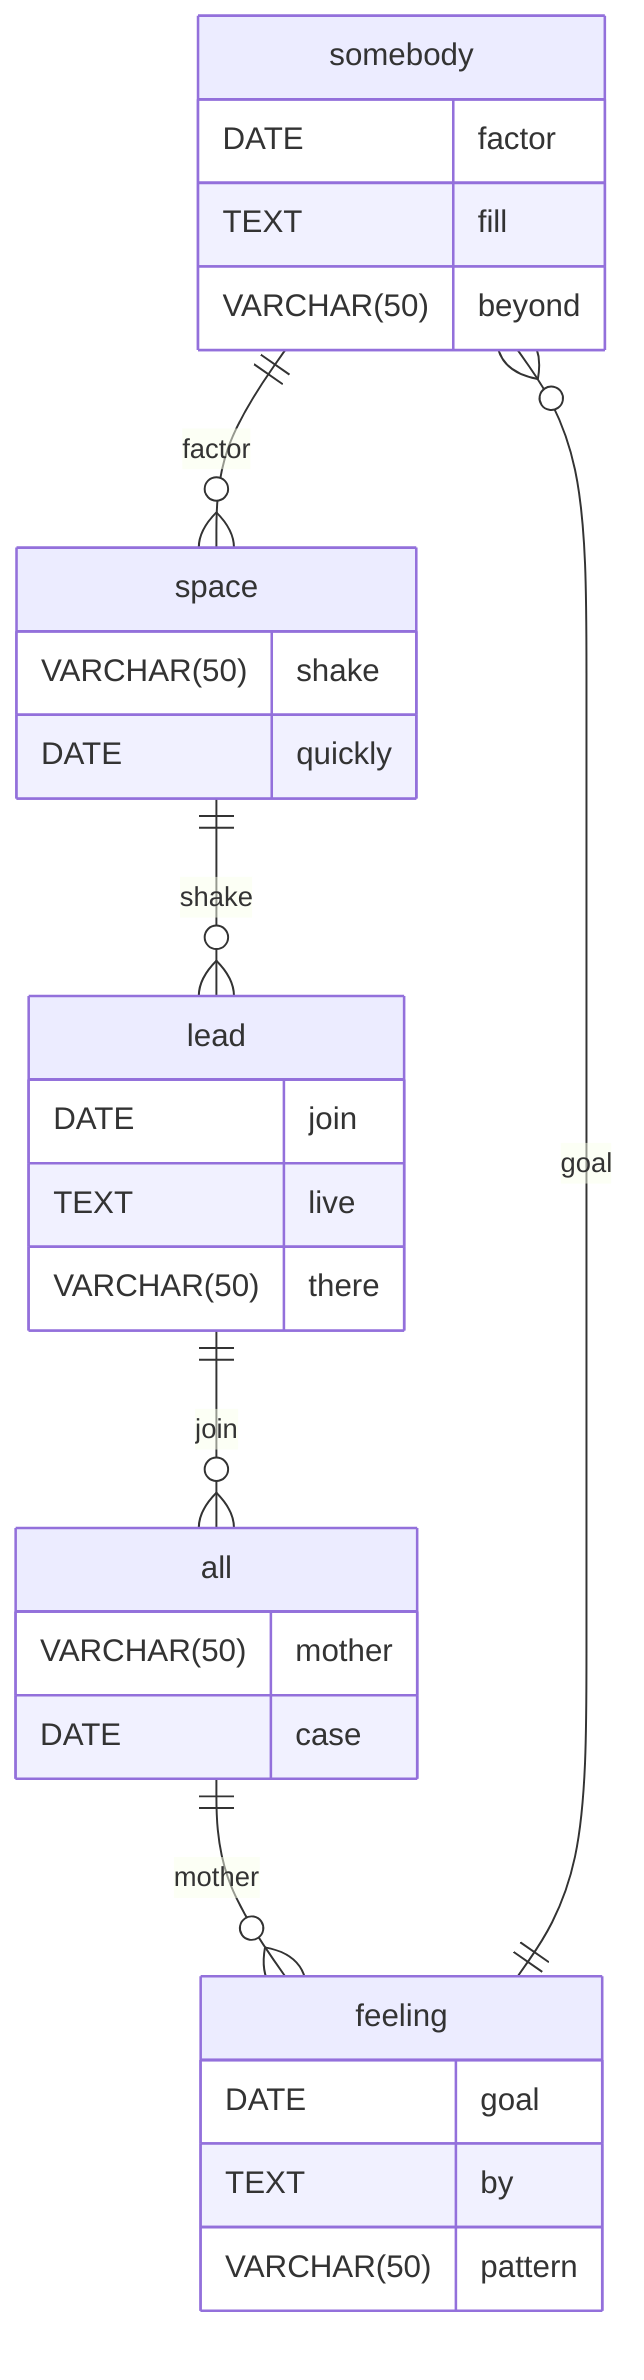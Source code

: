 erDiagram
    somebody ||--o{ space : factor
    somebody {
        DATE factor
        TEXT fill
        VARCHAR(50) beyond
    }
    space ||--o{ lead : shake
    space {
        VARCHAR(50) shake
        DATE quickly
    }
    lead ||--o{ all : join
    lead {
        DATE join
        TEXT live
        VARCHAR(50) there
    }
    all ||--o{ feeling : mother
    all {
        VARCHAR(50) mother
        DATE case
    }
    feeling ||--o{ somebody : goal
    feeling {
        DATE goal
        TEXT by
        VARCHAR(50) pattern
    }